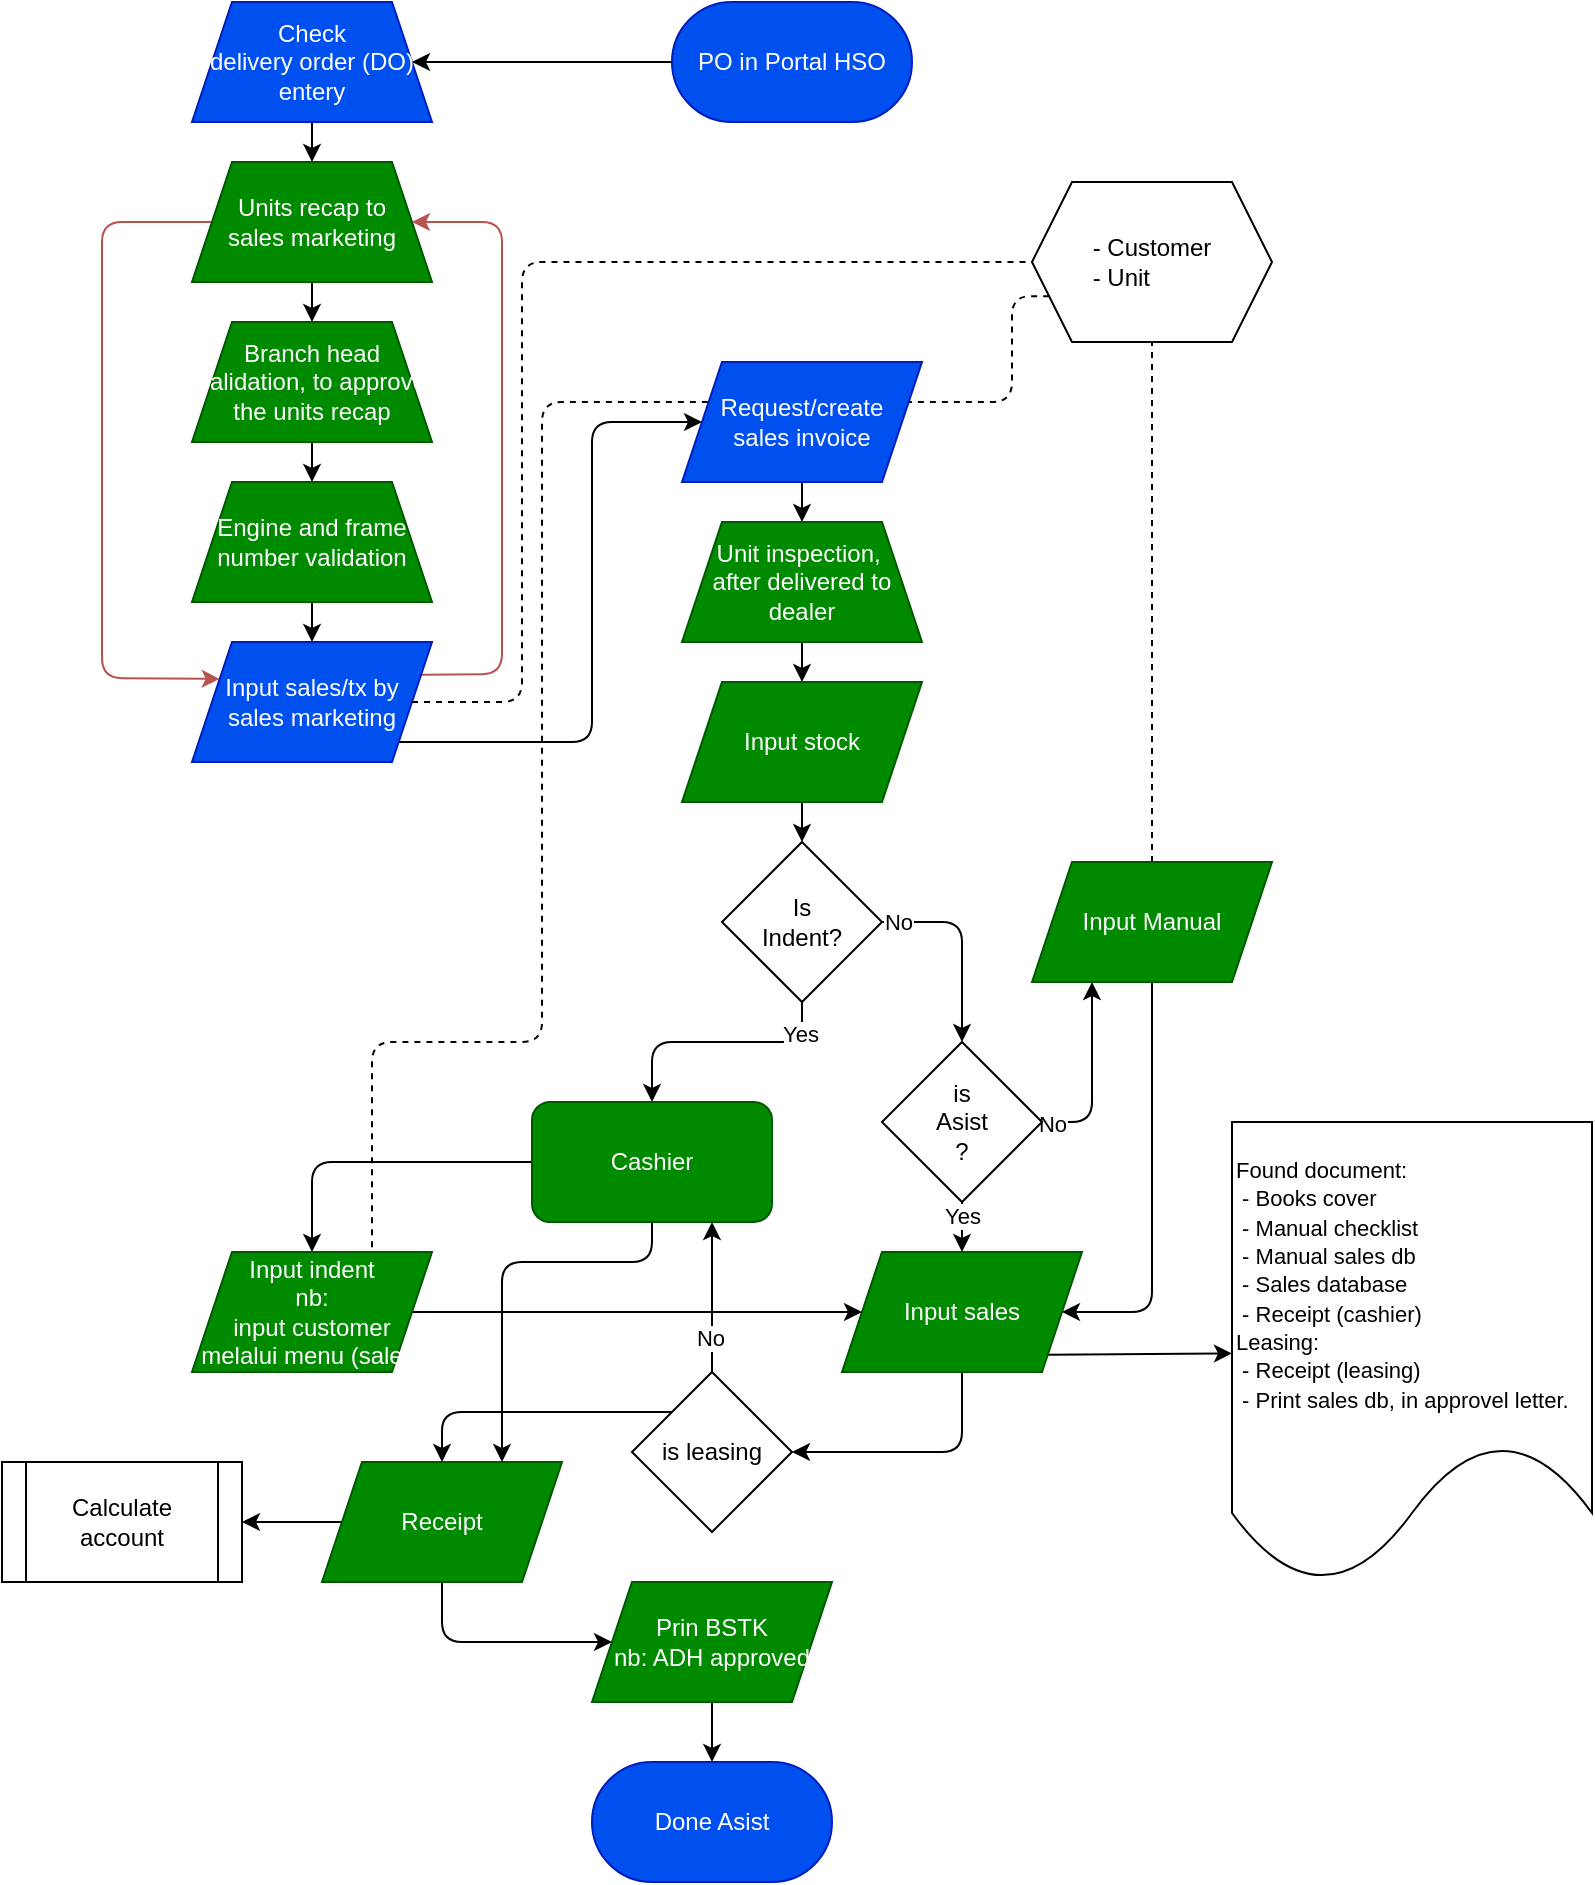 <mxfile>
    <diagram id="iJ4j9qFzNyPS3AFb-b5w" name="BSTK">
        <mxGraphModel dx="1052" dy="708" grid="1" gridSize="10" guides="1" tooltips="1" connect="1" arrows="1" fold="1" page="1" pageScale="1" pageWidth="850" pageHeight="1100" math="0" shadow="0">
            <root>
                <mxCell id="0"/>
                <mxCell id="1" parent="0"/>
                <mxCell id="65" value="" style="endArrow=none;html=1;dashed=1;entryX=0.75;entryY=0;entryDx=0;entryDy=0;exitX=0;exitY=0.75;exitDx=0;exitDy=0;" parent="1" source="28" target="39" edge="1">
                    <mxGeometry width="50" height="50" relative="1" as="geometry">
                        <mxPoint x="555" y="250" as="sourcePoint"/>
                        <mxPoint x="175" y="640" as="targetPoint"/>
                        <Array as="points">
                            <mxPoint x="535" y="187"/>
                            <mxPoint x="535" y="240"/>
                            <mxPoint x="300" y="240"/>
                            <mxPoint x="300" y="560"/>
                            <mxPoint x="215" y="560"/>
                        </Array>
                    </mxGeometry>
                </mxCell>
                <mxCell id="6" value="" style="edgeStyle=none;html=1;" parent="1" source="2" target="5" edge="1">
                    <mxGeometry relative="1" as="geometry"/>
                </mxCell>
                <mxCell id="2" value="PO in Portal HSO" style="rounded=1;whiteSpace=wrap;html=1;arcSize=50;fillColor=#0050ef;fontColor=#ffffff;strokeColor=#001DBC;" parent="1" vertex="1">
                    <mxGeometry x="365" y="40" width="120" height="60" as="geometry"/>
                </mxCell>
                <mxCell id="8" value="" style="edgeStyle=none;html=1;" parent="1" source="5" target="7" edge="1">
                    <mxGeometry relative="1" as="geometry"/>
                </mxCell>
                <mxCell id="5" value="&lt;span&gt;Check&lt;br&gt;delivery order (DO)&lt;br&gt;entery&lt;/span&gt;" style="shape=trapezoid;perimeter=trapezoidPerimeter;whiteSpace=wrap;html=1;fixedSize=1;fillColor=#0050ef;fontColor=#ffffff;strokeColor=#001DBC;" parent="1" vertex="1">
                    <mxGeometry x="125" y="40" width="120" height="60" as="geometry"/>
                </mxCell>
                <mxCell id="10" value="" style="edgeStyle=none;html=1;" parent="1" source="7" target="9" edge="1">
                    <mxGeometry relative="1" as="geometry"/>
                </mxCell>
                <mxCell id="35" style="edgeStyle=none;html=1;exitX=0;exitY=0.5;exitDx=0;exitDy=0;entryX=0;entryY=0.25;entryDx=0;entryDy=0;fontSize=11;fillColor=#f8cecc;strokeColor=#b85450;" parent="1" source="7" target="15" edge="1">
                    <mxGeometry relative="1" as="geometry">
                        <Array as="points">
                            <mxPoint x="80" y="150"/>
                            <mxPoint x="80" y="378"/>
                        </Array>
                    </mxGeometry>
                </mxCell>
                <mxCell id="7" value="Units recap to&lt;br&gt;sales marketing" style="shape=trapezoid;perimeter=trapezoidPerimeter;whiteSpace=wrap;html=1;fixedSize=1;fillColor=#008a00;fontColor=#ffffff;strokeColor=#005700;" parent="1" vertex="1">
                    <mxGeometry x="125" y="120" width="120" height="60" as="geometry"/>
                </mxCell>
                <mxCell id="14" value="" style="edgeStyle=none;html=1;" parent="1" source="9" target="13" edge="1">
                    <mxGeometry relative="1" as="geometry"/>
                </mxCell>
                <mxCell id="9" value="Branch head validation, to approve the units recap" style="shape=trapezoid;perimeter=trapezoidPerimeter;whiteSpace=wrap;html=1;fixedSize=1;fillColor=#008a00;fontColor=#ffffff;strokeColor=#005700;" parent="1" vertex="1">
                    <mxGeometry x="125" y="200" width="120" height="60" as="geometry"/>
                </mxCell>
                <mxCell id="16" value="" style="edgeStyle=none;html=1;" parent="1" source="13" target="15" edge="1">
                    <mxGeometry relative="1" as="geometry"/>
                </mxCell>
                <mxCell id="13" value="Engine and frame number validation" style="shape=trapezoid;perimeter=trapezoidPerimeter;whiteSpace=wrap;html=1;fixedSize=1;fillColor=#008a00;fontColor=#ffffff;strokeColor=#005700;" parent="1" vertex="1">
                    <mxGeometry x="125" y="280" width="120" height="60" as="geometry"/>
                </mxCell>
                <mxCell id="18" value="" style="edgeStyle=none;html=1;entryX=0;entryY=0.5;entryDx=0;entryDy=0;" parent="1" target="17" edge="1">
                    <mxGeometry relative="1" as="geometry">
                        <mxPoint x="165" y="410" as="sourcePoint"/>
                        <Array as="points">
                            <mxPoint x="325" y="410"/>
                            <mxPoint x="325" y="250"/>
                        </Array>
                    </mxGeometry>
                </mxCell>
                <mxCell id="36" style="edgeStyle=none;html=1;exitX=1;exitY=0.25;exitDx=0;exitDy=0;entryX=1;entryY=0.5;entryDx=0;entryDy=0;fontSize=11;fillColor=#f8cecc;strokeColor=#b85450;" parent="1" source="15" target="7" edge="1">
                    <mxGeometry relative="1" as="geometry">
                        <Array as="points">
                            <mxPoint x="280" y="376"/>
                            <mxPoint x="280" y="150"/>
                        </Array>
                    </mxGeometry>
                </mxCell>
                <mxCell id="15" value="Input sales/tx by sales marketing" style="shape=parallelogram;perimeter=parallelogramPerimeter;whiteSpace=wrap;html=1;fixedSize=1;fillColor=#0050ef;fontColor=#ffffff;strokeColor=#001DBC;" parent="1" vertex="1">
                    <mxGeometry x="125" y="360" width="120" height="60" as="geometry"/>
                </mxCell>
                <mxCell id="20" value="" style="edgeStyle=none;html=1;" parent="1" source="17" target="19" edge="1">
                    <mxGeometry relative="1" as="geometry"/>
                </mxCell>
                <mxCell id="17" value="Request/create&lt;br&gt;sales invoice" style="shape=parallelogram;perimeter=parallelogramPerimeter;whiteSpace=wrap;html=1;fixedSize=1;fillColor=#0050ef;fontColor=#ffffff;strokeColor=#001DBC;" parent="1" vertex="1">
                    <mxGeometry x="370" y="220" width="120" height="60" as="geometry"/>
                </mxCell>
                <mxCell id="22" value="" style="edgeStyle=none;html=1;" parent="1" source="19" target="21" edge="1">
                    <mxGeometry relative="1" as="geometry"/>
                </mxCell>
                <mxCell id="19" value="Unit inspection,&amp;nbsp;&lt;br&gt;after delivered to dealer" style="shape=trapezoid;perimeter=trapezoidPerimeter;whiteSpace=wrap;html=1;fixedSize=1;fillColor=#008a00;strokeColor=#005700;fontColor=#ffffff;" parent="1" vertex="1">
                    <mxGeometry x="370" y="300" width="120" height="60" as="geometry"/>
                </mxCell>
                <mxCell id="24" value="" style="edgeStyle=none;html=1;" parent="1" source="21" target="23" edge="1">
                    <mxGeometry relative="1" as="geometry"/>
                </mxCell>
                <mxCell id="21" value="Input stock" style="shape=parallelogram;perimeter=parallelogramPerimeter;whiteSpace=wrap;html=1;fixedSize=1;fillColor=#008a00;strokeColor=#005700;fontColor=#ffffff;" parent="1" vertex="1">
                    <mxGeometry x="370" y="380" width="120" height="60" as="geometry"/>
                </mxCell>
                <mxCell id="25" style="edgeStyle=none;html=1;exitX=1;exitY=0.5;exitDx=0;exitDy=0;fontStyle=1;entryX=0.5;entryY=0;entryDx=0;entryDy=0;" parent="1" source="23" target="44" edge="1">
                    <mxGeometry relative="1" as="geometry">
                        <mxPoint x="485" y="500" as="targetPoint"/>
                        <Array as="points">
                            <mxPoint x="510" y="500"/>
                        </Array>
                    </mxGeometry>
                </mxCell>
                <mxCell id="DfugBH4wGImhdgYiXU5F-78" value="No" style="edgeLabel;html=1;align=center;verticalAlign=middle;resizable=0;points=[];" vertex="1" connectable="0" parent="25">
                    <mxGeometry x="-0.851" relative="1" as="geometry">
                        <mxPoint as="offset"/>
                    </mxGeometry>
                </mxCell>
                <mxCell id="43" style="edgeStyle=none;html=1;exitX=0.5;exitY=1;exitDx=0;exitDy=0;entryX=0.5;entryY=0;entryDx=0;entryDy=0;" parent="1" source="23" target="37" edge="1">
                    <mxGeometry relative="1" as="geometry">
                        <Array as="points">
                            <mxPoint x="430" y="560"/>
                            <mxPoint x="355" y="560"/>
                        </Array>
                    </mxGeometry>
                </mxCell>
                <mxCell id="DfugBH4wGImhdgYiXU5F-77" value="Yes" style="edgeLabel;html=1;align=center;verticalAlign=middle;resizable=0;points=[];" vertex="1" connectable="0" parent="43">
                    <mxGeometry x="-0.754" y="-1" relative="1" as="geometry">
                        <mxPoint as="offset"/>
                    </mxGeometry>
                </mxCell>
                <mxCell id="23" value="Is&lt;br&gt;Indent?" style="rhombus;whiteSpace=wrap;html=1;" parent="1" vertex="1">
                    <mxGeometry x="390" y="460" width="80" height="80" as="geometry"/>
                </mxCell>
                <mxCell id="33" value="" style="edgeStyle=none;html=1;exitX=1;exitY=1;exitDx=0;exitDy=0;" parent="1" source="26" target="32" edge="1">
                    <mxGeometry relative="1" as="geometry"/>
                </mxCell>
                <mxCell id="DfugBH4wGImhdgYiXU5F-67" value="" style="edgeStyle=none;html=1;exitX=0.5;exitY=1;exitDx=0;exitDy=0;" edge="1" parent="1" source="26" target="DfugBH4wGImhdgYiXU5F-66">
                    <mxGeometry relative="1" as="geometry">
                        <Array as="points">
                            <mxPoint x="510" y="765"/>
                        </Array>
                    </mxGeometry>
                </mxCell>
                <mxCell id="26" value="Input sales" style="shape=parallelogram;perimeter=parallelogramPerimeter;whiteSpace=wrap;html=1;fixedSize=1;fillColor=#008a00;fontColor=#ffffff;strokeColor=#005700;" parent="1" vertex="1">
                    <mxGeometry x="450" y="665" width="120" height="60" as="geometry"/>
                </mxCell>
                <mxCell id="28" value="&lt;div&gt;&lt;div style=&quot;text-align: left&quot;&gt;&lt;span&gt;- Customer&lt;/span&gt;&lt;/div&gt;&lt;span&gt;&lt;div style=&quot;text-align: left&quot;&gt;&lt;span&gt;- Unit&lt;/span&gt;&lt;/div&gt;&lt;/span&gt;&lt;/div&gt;" style="shape=hexagon;perimeter=hexagonPerimeter2;whiteSpace=wrap;html=1;fixedSize=1;" parent="1" vertex="1">
                    <mxGeometry x="545" y="130" width="120" height="80" as="geometry"/>
                </mxCell>
                <mxCell id="32" value="&lt;font style=&quot;font-size: 11px&quot;&gt;Found document:&lt;br&gt;&lt;span&gt;&amp;nbsp;- Books cover&lt;br&gt;&amp;nbsp;- Manual checklist&lt;br&gt;&amp;nbsp;- Manual sales db&lt;br&gt;&amp;nbsp;- Sales database&lt;br&gt;&amp;nbsp;- Receipt (cashier)&lt;br&gt;Leasing:&lt;br&gt;&amp;nbsp;- Receipt (leasing)&lt;br&gt;&amp;nbsp;- Print sales db, in approvel letter.&lt;br&gt;&lt;/span&gt;&lt;/font&gt;" style="shape=document;whiteSpace=wrap;html=1;boundedLbl=1;align=left;" parent="1" vertex="1">
                    <mxGeometry x="645" y="600" width="180" height="230" as="geometry"/>
                </mxCell>
                <mxCell id="40" value="" style="edgeStyle=none;html=1;entryX=0.5;entryY=0;entryDx=0;entryDy=0;exitX=0;exitY=0.5;exitDx=0;exitDy=0;" parent="1" source="37" target="39" edge="1">
                    <mxGeometry relative="1" as="geometry">
                        <Array as="points">
                            <mxPoint x="185" y="620"/>
                        </Array>
                    </mxGeometry>
                </mxCell>
                <mxCell id="DfugBH4wGImhdgYiXU5F-84" style="edgeStyle=none;html=1;exitX=0.5;exitY=1;exitDx=0;exitDy=0;entryX=0.75;entryY=0;entryDx=0;entryDy=0;" edge="1" parent="1" source="37" target="DfugBH4wGImhdgYiXU5F-83">
                    <mxGeometry relative="1" as="geometry">
                        <Array as="points">
                            <mxPoint x="355" y="670"/>
                            <mxPoint x="280" y="670"/>
                        </Array>
                    </mxGeometry>
                </mxCell>
                <mxCell id="37" value="Cashier" style="rounded=1;whiteSpace=wrap;html=1;fillColor=#008a00;fontColor=#ffffff;strokeColor=#005700;" parent="1" vertex="1">
                    <mxGeometry x="295" y="590" width="120" height="60" as="geometry"/>
                </mxCell>
                <mxCell id="DfugBH4wGImhdgYiXU5F-70" style="edgeStyle=none;html=1;exitX=1;exitY=0.5;exitDx=0;exitDy=0;entryX=0;entryY=0.5;entryDx=0;entryDy=0;" edge="1" parent="1" source="39" target="26">
                    <mxGeometry relative="1" as="geometry"/>
                </mxCell>
                <mxCell id="39" value="Input indent&lt;br&gt;nb: &lt;br&gt;input customer&lt;br&gt;melalui menu (sales)" style="shape=parallelogram;perimeter=parallelogramPerimeter;whiteSpace=wrap;html=1;fixedSize=1;fillColor=#008a00;fontColor=#ffffff;strokeColor=#005700;" parent="1" vertex="1">
                    <mxGeometry x="125" y="665" width="120" height="60" as="geometry"/>
                </mxCell>
                <mxCell id="49" style="edgeStyle=none;html=1;exitX=0.5;exitY=1;exitDx=0;exitDy=0;entryX=1;entryY=0.5;entryDx=0;entryDy=0;" parent="1" source="41" target="26" edge="1">
                    <mxGeometry relative="1" as="geometry">
                        <Array as="points">
                            <mxPoint x="605" y="695"/>
                        </Array>
                    </mxGeometry>
                </mxCell>
                <mxCell id="41" value="Input Manual" style="shape=parallelogram;perimeter=parallelogramPerimeter;whiteSpace=wrap;html=1;fixedSize=1;fillColor=#008a00;strokeColor=#005700;fontColor=#ffffff;" parent="1" vertex="1">
                    <mxGeometry x="545" y="470" width="120" height="60" as="geometry"/>
                </mxCell>
                <mxCell id="47" style="edgeStyle=none;html=1;exitX=0.5;exitY=1;exitDx=0;exitDy=0;entryX=0.5;entryY=0;entryDx=0;entryDy=0;" parent="1" source="44" target="26" edge="1">
                    <mxGeometry relative="1" as="geometry"/>
                </mxCell>
                <mxCell id="DfugBH4wGImhdgYiXU5F-82" value="Yes" style="edgeLabel;html=1;align=center;verticalAlign=middle;resizable=0;points=[];" vertex="1" connectable="0" parent="47">
                    <mxGeometry x="-0.472" relative="1" as="geometry">
                        <mxPoint as="offset"/>
                    </mxGeometry>
                </mxCell>
                <mxCell id="DfugBH4wGImhdgYiXU5F-80" style="edgeStyle=none;html=1;exitX=1;exitY=0.5;exitDx=0;exitDy=0;entryX=0.25;entryY=1;entryDx=0;entryDy=0;" edge="1" parent="1" source="44" target="41">
                    <mxGeometry relative="1" as="geometry">
                        <Array as="points">
                            <mxPoint x="575" y="600"/>
                        </Array>
                    </mxGeometry>
                </mxCell>
                <mxCell id="DfugBH4wGImhdgYiXU5F-81" value="No" style="edgeLabel;html=1;align=center;verticalAlign=middle;resizable=0;points=[];" vertex="1" connectable="0" parent="DfugBH4wGImhdgYiXU5F-80">
                    <mxGeometry x="-0.895" y="-1" relative="1" as="geometry">
                        <mxPoint as="offset"/>
                    </mxGeometry>
                </mxCell>
                <mxCell id="44" value="is&lt;br&gt;Asist&lt;br&gt;?" style="rhombus;whiteSpace=wrap;html=1;" parent="1" vertex="1">
                    <mxGeometry x="470" y="560" width="80" height="80" as="geometry"/>
                </mxCell>
                <mxCell id="61" value="Done Asist" style="rounded=1;whiteSpace=wrap;html=1;arcSize=50;fillColor=#0050ef;fontColor=#ffffff;strokeColor=#001DBC;" parent="1" vertex="1">
                    <mxGeometry x="325" y="920" width="120" height="60" as="geometry"/>
                </mxCell>
                <mxCell id="62" value="" style="endArrow=none;html=1;entryX=0.5;entryY=1;entryDx=0;entryDy=0;exitX=0.5;exitY=0;exitDx=0;exitDy=0;dashed=1;" parent="1" source="41" target="28" edge="1">
                    <mxGeometry width="50" height="50" relative="1" as="geometry">
                        <mxPoint x="565" y="300" as="sourcePoint"/>
                        <mxPoint x="615" y="250" as="targetPoint"/>
                    </mxGeometry>
                </mxCell>
                <mxCell id="64" value="" style="endArrow=none;html=1;dashed=1;exitX=1;exitY=0.5;exitDx=0;exitDy=0;entryX=0;entryY=0.5;entryDx=0;entryDy=0;" parent="1" source="15" target="28" edge="1">
                    <mxGeometry width="50" height="50" relative="1" as="geometry">
                        <mxPoint x="565" y="270" as="sourcePoint"/>
                        <mxPoint x="615" y="220" as="targetPoint"/>
                        <Array as="points">
                            <mxPoint x="290" y="390"/>
                            <mxPoint x="290" y="170"/>
                        </Array>
                    </mxGeometry>
                </mxCell>
                <mxCell id="DfugBH4wGImhdgYiXU5F-72" style="edgeStyle=none;html=1;exitX=0.5;exitY=0;exitDx=0;exitDy=0;entryX=0.75;entryY=1;entryDx=0;entryDy=0;" edge="1" parent="1" source="DfugBH4wGImhdgYiXU5F-66" target="37">
                    <mxGeometry relative="1" as="geometry"/>
                </mxCell>
                <mxCell id="DfugBH4wGImhdgYiXU5F-76" value="No" style="edgeLabel;html=1;align=center;verticalAlign=middle;resizable=0;points=[];" vertex="1" connectable="0" parent="DfugBH4wGImhdgYiXU5F-72">
                    <mxGeometry x="-0.547" y="1" relative="1" as="geometry">
                        <mxPoint as="offset"/>
                    </mxGeometry>
                </mxCell>
                <mxCell id="BAKmZwKVgwEDWxH28n9g-89" style="edgeStyle=none;html=1;exitX=0;exitY=0;exitDx=0;exitDy=0;entryX=0.5;entryY=0;entryDx=0;entryDy=0;" edge="1" parent="1" source="DfugBH4wGImhdgYiXU5F-66" target="DfugBH4wGImhdgYiXU5F-83">
                    <mxGeometry relative="1" as="geometry">
                        <Array as="points">
                            <mxPoint x="250" y="745"/>
                        </Array>
                    </mxGeometry>
                </mxCell>
                <mxCell id="DfugBH4wGImhdgYiXU5F-66" value="is leasing" style="rhombus;whiteSpace=wrap;html=1;" vertex="1" parent="1">
                    <mxGeometry x="345" y="725" width="80" height="80" as="geometry"/>
                </mxCell>
                <mxCell id="DfugBH4wGImhdgYiXU5F-75" value="" style="edgeStyle=none;html=1;" edge="1" parent="1" source="DfugBH4wGImhdgYiXU5F-69" target="61">
                    <mxGeometry relative="1" as="geometry"/>
                </mxCell>
                <mxCell id="DfugBH4wGImhdgYiXU5F-69" value="Prin BSTK&lt;br&gt;nb: ADH approved" style="shape=parallelogram;perimeter=parallelogramPerimeter;whiteSpace=wrap;html=1;fixedSize=1;fillColor=#008a00;fontColor=#ffffff;strokeColor=#005700;" vertex="1" parent="1">
                    <mxGeometry x="325" y="830" width="120" height="60" as="geometry"/>
                </mxCell>
                <mxCell id="DfugBH4wGImhdgYiXU5F-85" style="edgeStyle=none;html=1;exitX=0.5;exitY=1;exitDx=0;exitDy=0;entryX=0;entryY=0.5;entryDx=0;entryDy=0;" edge="1" parent="1" source="DfugBH4wGImhdgYiXU5F-83" target="DfugBH4wGImhdgYiXU5F-69">
                    <mxGeometry relative="1" as="geometry">
                        <Array as="points">
                            <mxPoint x="250" y="860"/>
                        </Array>
                    </mxGeometry>
                </mxCell>
                <mxCell id="DfugBH4wGImhdgYiXU5F-87" value="" style="edgeStyle=none;html=1;" edge="1" parent="1" source="DfugBH4wGImhdgYiXU5F-83" target="DfugBH4wGImhdgYiXU5F-86">
                    <mxGeometry relative="1" as="geometry"/>
                </mxCell>
                <mxCell id="DfugBH4wGImhdgYiXU5F-83" value="Receipt" style="shape=parallelogram;perimeter=parallelogramPerimeter;whiteSpace=wrap;html=1;fixedSize=1;fillColor=#008a00;fontColor=#ffffff;strokeColor=#005700;" vertex="1" parent="1">
                    <mxGeometry x="190" y="770" width="120" height="60" as="geometry"/>
                </mxCell>
                <mxCell id="DfugBH4wGImhdgYiXU5F-86" value="Calculate account" style="shape=process;whiteSpace=wrap;html=1;backgroundOutline=1;" vertex="1" parent="1">
                    <mxGeometry x="30" y="770" width="120" height="60" as="geometry"/>
                </mxCell>
            </root>
        </mxGraphModel>
    </diagram>
    <diagram id="v8GTgPEvDIFBfP7R7guy" name="Penagihan">
        <mxGraphModel dx="852" dy="708" grid="1" gridSize="10" guides="1" tooltips="1" connect="1" arrows="1" fold="1" page="1" pageScale="1" pageWidth="850" pageHeight="1100" math="0" shadow="0">
            <root>
                <mxCell id="GmEpQiNNZt4ZZr8mpuTk-0"/>
                <mxCell id="GmEpQiNNZt4ZZr8mpuTk-1" parent="GmEpQiNNZt4ZZr8mpuTk-0"/>
                <mxCell id="Q_I9X__tKUnE55MZpNYp-2" value="" style="edgeStyle=none;html=1;" edge="1" parent="GmEpQiNNZt4ZZr8mpuTk-1" source="Q_I9X__tKUnE55MZpNYp-0" target="Q_I9X__tKUnE55MZpNYp-1">
                    <mxGeometry relative="1" as="geometry"/>
                </mxCell>
                <mxCell id="Q_I9X__tKUnE55MZpNYp-0" value="LEASING" style="rounded=1;whiteSpace=wrap;html=1;arcSize=50;" vertex="1" parent="GmEpQiNNZt4ZZr8mpuTk-1">
                    <mxGeometry x="365" y="20" width="120" height="60" as="geometry"/>
                </mxCell>
                <mxCell id="GmpOrZBrnGhalzWjqzNu-2" value="" style="edgeStyle=none;html=1;" edge="1" parent="GmEpQiNNZt4ZZr8mpuTk-1" source="Q_I9X__tKUnE55MZpNYp-1" target="GmpOrZBrnGhalzWjqzNu-1">
                    <mxGeometry relative="1" as="geometry"/>
                </mxCell>
                <mxCell id="GmpOrZBrnGhalzWjqzNu-3" style="edgeStyle=none;html=1;exitX=0;exitY=0.5;exitDx=0;exitDy=0;entryX=1;entryY=0.5;entryDx=0;entryDy=0;" edge="1" parent="GmEpQiNNZt4ZZr8mpuTk-1" source="Q_I9X__tKUnE55MZpNYp-1" target="GmpOrZBrnGhalzWjqzNu-0">
                    <mxGeometry relative="1" as="geometry"/>
                </mxCell>
                <mxCell id="Q_I9X__tKUnE55MZpNYp-1" value="Input sales&lt;br&gt;leasing" style="shape=parallelogram;perimeter=parallelogramPerimeter;whiteSpace=wrap;html=1;fixedSize=1;fillColor=#008a00;fontColor=#ffffff;strokeColor=#005700;" vertex="1" parent="GmEpQiNNZt4ZZr8mpuTk-1">
                    <mxGeometry x="365" y="100" width="120" height="60" as="geometry"/>
                </mxCell>
                <mxCell id="GmpOrZBrnGhalzWjqzNu-5" style="edgeStyle=none;html=1;exitX=0.5;exitY=1;exitDx=0;exitDy=0;entryX=0.5;entryY=0;entryDx=0;entryDy=0;" edge="1" parent="GmEpQiNNZt4ZZr8mpuTk-1" source="GmpOrZBrnGhalzWjqzNu-0" target="GmpOrZBrnGhalzWjqzNu-4">
                    <mxGeometry relative="1" as="geometry"/>
                </mxCell>
                <mxCell id="GmpOrZBrnGhalzWjqzNu-0" value="ACCOUNTING/&lt;br&gt;FINANCE" style="rounded=1;whiteSpace=wrap;html=1;arcSize=50;" vertex="1" parent="GmEpQiNNZt4ZZr8mpuTk-1">
                    <mxGeometry x="180" y="100" width="120" height="60" as="geometry"/>
                </mxCell>
                <mxCell id="J0gOmS68St4jyQfyZ7O3-3" value="" style="edgeStyle=none;html=1;" edge="1" parent="GmEpQiNNZt4ZZr8mpuTk-1" source="GmpOrZBrnGhalzWjqzNu-1" target="J0gOmS68St4jyQfyZ7O3-2">
                    <mxGeometry relative="1" as="geometry"/>
                </mxCell>
                <mxCell id="GmpOrZBrnGhalzWjqzNu-1" value="Download data&lt;br&gt;and&lt;br&gt;paste in monitoring tools" style="shape=trapezoid;perimeter=trapezoidPerimeter;whiteSpace=wrap;html=1;fixedSize=1;fillColor=#008a00;strokeColor=#005700;fontColor=#ffffff;" vertex="1" parent="GmEpQiNNZt4ZZr8mpuTk-1">
                    <mxGeometry x="365" y="180" width="120" height="60" as="geometry"/>
                </mxCell>
                <mxCell id="GmpOrZBrnGhalzWjqzNu-7" value="" style="edgeStyle=none;html=1;" edge="1" parent="GmEpQiNNZt4ZZr8mpuTk-1" source="GmpOrZBrnGhalzWjqzNu-4" target="GmpOrZBrnGhalzWjqzNu-6">
                    <mxGeometry relative="1" as="geometry"/>
                </mxCell>
                <mxCell id="GmpOrZBrnGhalzWjqzNu-4" value="Choose sales&lt;br&gt;(lease paid)" style="shape=parallelogram;perimeter=parallelogramPerimeter;whiteSpace=wrap;html=1;fixedSize=1;fillColor=#a20025;fontColor=#ffffff;strokeColor=#6F0000;" vertex="1" parent="GmEpQiNNZt4ZZr8mpuTk-1">
                    <mxGeometry x="180" y="180" width="120" height="60" as="geometry"/>
                </mxCell>
                <mxCell id="QTRB3e0ypyOCsjY6Pwa0-1" style="edgeStyle=none;html=1;exitX=0;exitY=0.5;exitDx=0;exitDy=0;entryX=1;entryY=0.5;entryDx=0;entryDy=0;" edge="1" parent="GmEpQiNNZt4ZZr8mpuTk-1" source="GmpOrZBrnGhalzWjqzNu-6" target="QTRB3e0ypyOCsjY6Pwa0-0">
                    <mxGeometry relative="1" as="geometry"/>
                </mxCell>
                <mxCell id="J0gOmS68St4jyQfyZ7O3-1" value="" style="edgeStyle=none;html=1;" edge="1" parent="GmEpQiNNZt4ZZr8mpuTk-1" source="GmpOrZBrnGhalzWjqzNu-6" target="J0gOmS68St4jyQfyZ7O3-0">
                    <mxGeometry relative="1" as="geometry"/>
                </mxCell>
                <mxCell id="GmpOrZBrnGhalzWjqzNu-6" value="Matching&lt;br&gt;current account" style="shape=parallelogram;perimeter=parallelogramPerimeter;whiteSpace=wrap;html=1;fixedSize=1;fillColor=#a20025;fontColor=#ffffff;strokeColor=#6F0000;" vertex="1" parent="GmEpQiNNZt4ZZr8mpuTk-1">
                    <mxGeometry x="180" y="260" width="120" height="60" as="geometry"/>
                </mxCell>
                <mxCell id="QTRB3e0ypyOCsjY6Pwa0-0" value="Calculate&lt;br&gt;account" style="shape=process;whiteSpace=wrap;html=1;backgroundOutline=1;" vertex="1" parent="GmEpQiNNZt4ZZr8mpuTk-1">
                    <mxGeometry x="40" y="260" width="120" height="60" as="geometry"/>
                </mxCell>
                <mxCell id="J0gOmS68St4jyQfyZ7O3-0" value="Matching" style="rounded=1;whiteSpace=wrap;html=1;arcSize=50;" vertex="1" parent="GmEpQiNNZt4ZZr8mpuTk-1">
                    <mxGeometry x="180" y="340" width="120" height="60" as="geometry"/>
                </mxCell>
                <mxCell id="J0gOmS68St4jyQfyZ7O3-6" value="No" style="edgeStyle=none;html=1;" edge="1" parent="GmEpQiNNZt4ZZr8mpuTk-1" source="J0gOmS68St4jyQfyZ7O3-2" target="J0gOmS68St4jyQfyZ7O3-5">
                    <mxGeometry relative="1" as="geometry"/>
                </mxCell>
                <mxCell id="J0gOmS68St4jyQfyZ7O3-8" value="" style="edgeStyle=none;html=1;entryX=0;entryY=0.5;entryDx=0;entryDy=0;" edge="1" parent="GmEpQiNNZt4ZZr8mpuTk-1" source="J0gOmS68St4jyQfyZ7O3-2" target="oMeXJ1or74IfHMGFRNuD-3">
                    <mxGeometry relative="1" as="geometry">
                        <mxPoint x="500" y="300" as="targetPoint"/>
                    </mxGeometry>
                </mxCell>
                <mxCell id="J0gOmS68St4jyQfyZ7O3-2" value="is&lt;br&gt;overdue?" style="rhombus;whiteSpace=wrap;html=1;" vertex="1" parent="GmEpQiNNZt4ZZr8mpuTk-1">
                    <mxGeometry x="385" y="260" width="80" height="80" as="geometry"/>
                </mxCell>
                <mxCell id="oMeXJ1or74IfHMGFRNuD-0" style="edgeStyle=none;html=1;exitX=0;exitY=0.5;exitDx=0;exitDy=0;entryX=1;entryY=0.5;entryDx=0;entryDy=0;" edge="1" parent="GmEpQiNNZt4ZZr8mpuTk-1" source="J0gOmS68St4jyQfyZ7O3-5" target="GmpOrZBrnGhalzWjqzNu-4">
                    <mxGeometry relative="1" as="geometry">
                        <Array as="points">
                            <mxPoint x="340" y="420"/>
                            <mxPoint x="340" y="210"/>
                        </Array>
                    </mxGeometry>
                </mxCell>
                <mxCell id="oMeXJ1or74IfHMGFRNuD-1" style="edgeStyle=none;html=1;exitX=1;exitY=0.5;exitDx=0;exitDy=0;entryX=0.5;entryY=1;entryDx=0;entryDy=0;" edge="1" parent="GmEpQiNNZt4ZZr8mpuTk-1" source="J0gOmS68St4jyQfyZ7O3-5" target="oMeXJ1or74IfHMGFRNuD-3">
                    <mxGeometry relative="1" as="geometry">
                        <mxPoint x="560" y="330" as="targetPoint"/>
                        <Array as="points">
                            <mxPoint x="560" y="420"/>
                        </Array>
                    </mxGeometry>
                </mxCell>
                <mxCell id="J0gOmS68St4jyQfyZ7O3-5" value="is&lt;br&gt;lease paid?" style="rhombus;whiteSpace=wrap;html=1;" vertex="1" parent="GmEpQiNNZt4ZZr8mpuTk-1">
                    <mxGeometry x="385" y="380" width="80" height="80" as="geometry"/>
                </mxCell>
                <mxCell id="oMeXJ1or74IfHMGFRNuD-2" style="edgeStyle=none;html=1;exitX=0.5;exitY=0;exitDx=0;exitDy=0;entryX=1;entryY=0.5;entryDx=0;entryDy=0;" edge="1" parent="GmEpQiNNZt4ZZr8mpuTk-1" source="oMeXJ1or74IfHMGFRNuD-3" target="GmpOrZBrnGhalzWjqzNu-1">
                    <mxGeometry relative="1" as="geometry">
                        <mxPoint x="560" y="270" as="sourcePoint"/>
                        <Array as="points">
                            <mxPoint x="560" y="210"/>
                        </Array>
                    </mxGeometry>
                </mxCell>
                <mxCell id="oMeXJ1or74IfHMGFRNuD-3" value="Lease reminding" style="shape=trapezoid;perimeter=trapezoidPerimeter;whiteSpace=wrap;html=1;fixedSize=1;fillColor=#008a00;strokeColor=#005700;fontColor=#ffffff;" vertex="1" parent="GmEpQiNNZt4ZZr8mpuTk-1">
                    <mxGeometry x="500" y="270" width="120" height="60" as="geometry"/>
                </mxCell>
            </root>
        </mxGraphModel>
    </diagram>
    <diagram id="x-cXamSDGhnDJdlRJ0Sg" name="STNK/BPKB">
        <mxGraphModel dx="1052" dy="708" grid="1" gridSize="10" guides="1" tooltips="1" connect="1" arrows="1" fold="1" page="1" pageScale="1" pageWidth="850" pageHeight="1100" math="0" shadow="0">
            <root>
                <mxCell id="aC-lXr1wnsTCfbBjPBIT-0"/>
                <mxCell id="aC-lXr1wnsTCfbBjPBIT-1" parent="aC-lXr1wnsTCfbBjPBIT-0"/>
                <mxCell id="vomziWoBpHPHLaUNYGCv-2" value="" style="edgeStyle=none;html=1;" edge="1" parent="aC-lXr1wnsTCfbBjPBIT-1" source="vomziWoBpHPHLaUNYGCv-0" target="vomziWoBpHPHLaUNYGCv-1">
                    <mxGeometry relative="1" as="geometry"/>
                </mxCell>
                <mxCell id="vomziWoBpHPHLaUNYGCv-0" value="STNK/BPKB&lt;br&gt;Submission" style="rounded=1;whiteSpace=wrap;html=1;arcSize=50;" vertex="1" parent="aC-lXr1wnsTCfbBjPBIT-1">
                    <mxGeometry x="365" y="20" width="120" height="60" as="geometry"/>
                </mxCell>
                <mxCell id="vomziWoBpHPHLaUNYGCv-4" value="" style="edgeStyle=none;html=1;" edge="1" parent="aC-lXr1wnsTCfbBjPBIT-1" source="vomziWoBpHPHLaUNYGCv-1" target="vomziWoBpHPHLaUNYGCv-3">
                    <mxGeometry relative="1" as="geometry"/>
                </mxCell>
                <mxCell id="vomziWoBpHPHLaUNYGCv-1" value="Input astra&lt;br&gt;invoice" style="shape=parallelogram;perimeter=parallelogramPerimeter;whiteSpace=wrap;html=1;fixedSize=1;fillColor=#008a00;fontColor=#ffffff;strokeColor=#005700;" vertex="1" parent="aC-lXr1wnsTCfbBjPBIT-1">
                    <mxGeometry x="365" y="110" width="120" height="60" as="geometry"/>
                </mxCell>
                <mxCell id="vomziWoBpHPHLaUNYGCv-6" value="" style="edgeStyle=none;html=1;" edge="1" parent="aC-lXr1wnsTCfbBjPBIT-1" source="vomziWoBpHPHLaUNYGCv-3" target="vomziWoBpHPHLaUNYGCv-5">
                    <mxGeometry relative="1" as="geometry"/>
                </mxCell>
                <mxCell id="vomziWoBpHPHLaUNYGCv-3" value="Input data&lt;br&gt;(sales)&lt;br&gt;STNK/BPKB&lt;br&gt;want submission" style="shape=parallelogram;perimeter=parallelogramPerimeter;whiteSpace=wrap;html=1;fixedSize=1;fillColor=#008a00;fontColor=#ffffff;strokeColor=#005700;" vertex="1" parent="aC-lXr1wnsTCfbBjPBIT-1">
                    <mxGeometry x="365" y="200" width="120" height="60" as="geometry"/>
                </mxCell>
                <mxCell id="vomziWoBpHPHLaUNYGCv-8" value="" style="edgeStyle=none;html=1;entryX=0.5;entryY=0;entryDx=0;entryDy=0;" edge="1" parent="aC-lXr1wnsTCfbBjPBIT-1" source="vomziWoBpHPHLaUNYGCv-5" target="AgPmlQrk8EQBCfxP19g_-0">
                    <mxGeometry relative="1" as="geometry">
                        <mxPoint x="425" y="380" as="targetPoint"/>
                    </mxGeometry>
                </mxCell>
                <mxCell id="vomziWoBpHPHLaUNYGCv-5" value="Choose&lt;br&gt;all data sales want submision recap" style="shape=parallelogram;perimeter=parallelogramPerimeter;whiteSpace=wrap;html=1;fixedSize=1;fillColor=#008a00;fontColor=#ffffff;strokeColor=#005700;" vertex="1" parent="aC-lXr1wnsTCfbBjPBIT-1">
                    <mxGeometry x="365" y="290" width="120" height="60" as="geometry"/>
                </mxCell>
                <mxCell id="AgPmlQrk8EQBCfxP19g_-5" style="edgeStyle=none;html=1;exitX=1;exitY=0.5;exitDx=0;exitDy=0;entryX=0.596;entryY=-0.045;entryDx=0;entryDy=0;entryPerimeter=0;" edge="1" parent="aC-lXr1wnsTCfbBjPBIT-1" source="AgPmlQrk8EQBCfxP19g_-0" target="AgPmlQrk8EQBCfxP19g_-4">
                    <mxGeometry relative="1" as="geometry"/>
                </mxCell>
                <mxCell id="AgPmlQrk8EQBCfxP19g_-7" value="No" style="edgeLabel;html=1;align=center;verticalAlign=middle;resizable=0;points=[];" vertex="1" connectable="0" parent="AgPmlQrk8EQBCfxP19g_-5">
                    <mxGeometry x="-0.567" y="4" relative="1" as="geometry">
                        <mxPoint as="offset"/>
                    </mxGeometry>
                </mxCell>
                <mxCell id="AgPmlQrk8EQBCfxP19g_-6" style="edgeStyle=none;html=1;exitX=0;exitY=0.5;exitDx=0;exitDy=0;entryX=0.5;entryY=0;entryDx=0;entryDy=0;" edge="1" parent="aC-lXr1wnsTCfbBjPBIT-1" source="AgPmlQrk8EQBCfxP19g_-0" target="AgPmlQrk8EQBCfxP19g_-3">
                    <mxGeometry relative="1" as="geometry"/>
                </mxCell>
                <mxCell id="AgPmlQrk8EQBCfxP19g_-8" value="Yes" style="edgeLabel;html=1;align=center;verticalAlign=middle;resizable=0;points=[];" vertex="1" connectable="0" parent="AgPmlQrk8EQBCfxP19g_-6">
                    <mxGeometry x="-0.508" y="3" relative="1" as="geometry">
                        <mxPoint as="offset"/>
                    </mxGeometry>
                </mxCell>
                <mxCell id="AgPmlQrk8EQBCfxP19g_-0" value="is unotice&lt;br&gt;already?" style="rhombus;whiteSpace=wrap;html=1;" vertex="1" parent="aC-lXr1wnsTCfbBjPBIT-1">
                    <mxGeometry x="385" y="380" width="80" height="80" as="geometry"/>
                </mxCell>
                <mxCell id="AgPmlQrk8EQBCfxP19g_-3" value="input notice" style="shape=parallelogram;perimeter=parallelogramPerimeter;whiteSpace=wrap;html=1;fixedSize=1;" vertex="1" parent="aC-lXr1wnsTCfbBjPBIT-1">
                    <mxGeometry x="260" y="460" width="120" height="60" as="geometry"/>
                </mxCell>
                <mxCell id="AgPmlQrk8EQBCfxP19g_-4" value="input unotice" style="shape=parallelogram;perimeter=parallelogramPerimeter;whiteSpace=wrap;html=1;fixedSize=1;" vertex="1" parent="aC-lXr1wnsTCfbBjPBIT-1">
                    <mxGeometry x="465" y="460" width="120" height="60" as="geometry"/>
                </mxCell>
            </root>
        </mxGraphModel>
    </diagram>
</mxfile>